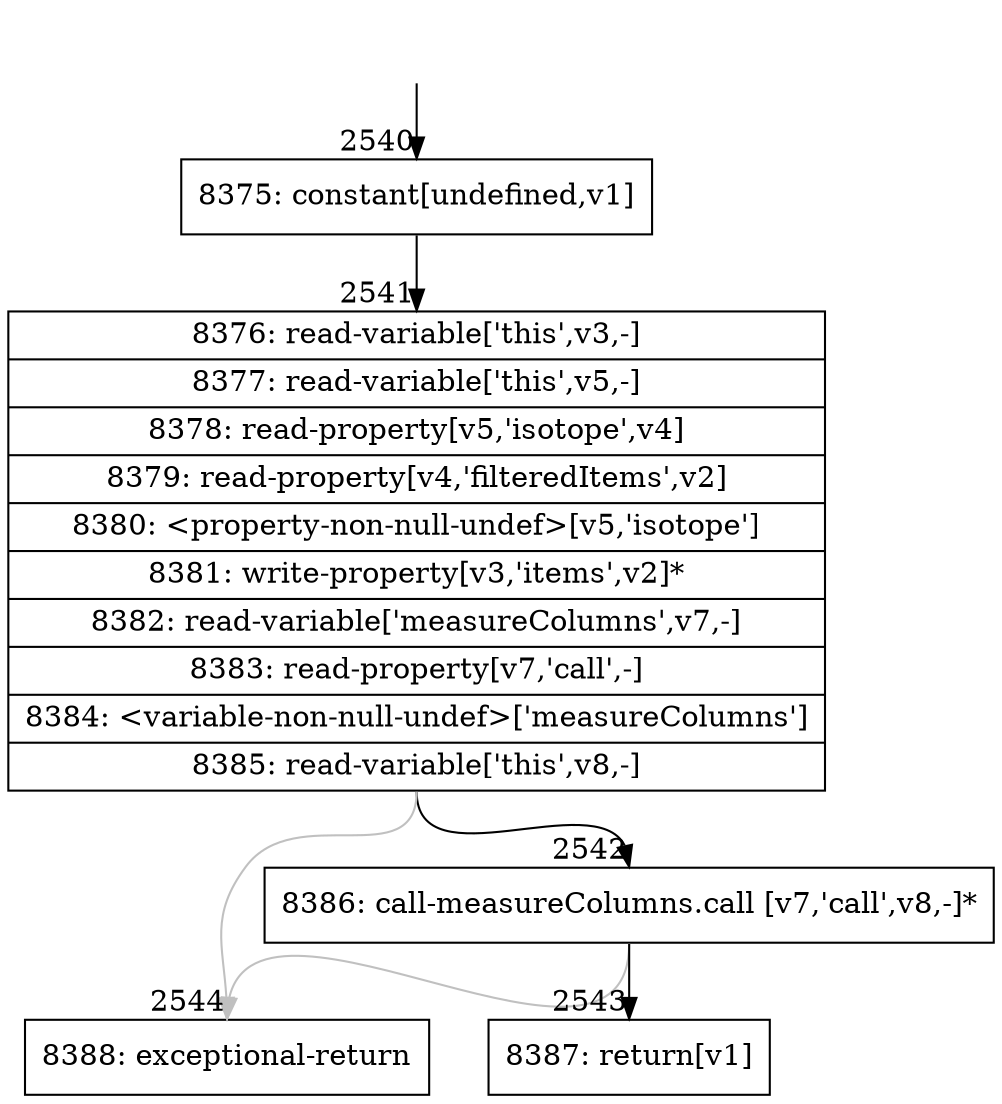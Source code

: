digraph {
rankdir="TD"
BB_entry232[shape=none,label=""];
BB_entry232 -> BB2540 [tailport=s, headport=n, headlabel="    2540"]
BB2540 [shape=record label="{8375: constant[undefined,v1]}" ] 
BB2540 -> BB2541 [tailport=s, headport=n, headlabel="      2541"]
BB2541 [shape=record label="{8376: read-variable['this',v3,-]|8377: read-variable['this',v5,-]|8378: read-property[v5,'isotope',v4]|8379: read-property[v4,'filteredItems',v2]|8380: \<property-non-null-undef\>[v5,'isotope']|8381: write-property[v3,'items',v2]*|8382: read-variable['measureColumns',v7,-]|8383: read-property[v7,'call',-]|8384: \<variable-non-null-undef\>['measureColumns']|8385: read-variable['this',v8,-]}" ] 
BB2541 -> BB2542 [tailport=s, headport=n, headlabel="      2542"]
BB2541 -> BB2544 [tailport=s, headport=n, color=gray, headlabel="      2544"]
BB2542 [shape=record label="{8386: call-measureColumns.call [v7,'call',v8,-]*}" ] 
BB2542 -> BB2543 [tailport=s, headport=n, headlabel="      2543"]
BB2542 -> BB2544 [tailport=s, headport=n, color=gray]
BB2543 [shape=record label="{8387: return[v1]}" ] 
BB2544 [shape=record label="{8388: exceptional-return}" ] 
//#$~ 3496
}
